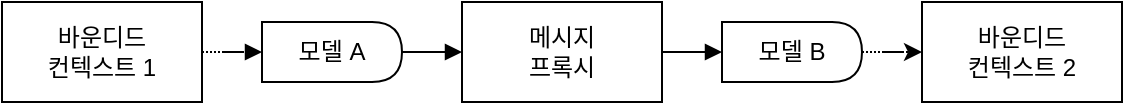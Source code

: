 <mxfile version="26.0.9">
  <diagram name="Page-1" id="9uRWhWa3TAE4Kd7SmpR9">
    <mxGraphModel dx="1114" dy="821" grid="1" gridSize="10" guides="1" tooltips="1" connect="1" arrows="1" fold="1" page="1" pageScale="1" pageWidth="827" pageHeight="1169" math="0" shadow="0">
      <root>
        <mxCell id="0" />
        <mxCell id="1" parent="0" />
        <mxCell id="V4Jv08QTmLxo57Aj__cm-14" style="edgeStyle=orthogonalEdgeStyle;rounded=0;orthogonalLoop=1;jettySize=auto;html=1;entryX=0;entryY=0.5;entryDx=0;entryDy=0;endArrow=block;endFill=1;dashed=1;dashPattern=1 1;" edge="1" parent="1" source="V4Jv08QTmLxo57Aj__cm-3" target="V4Jv08QTmLxo57Aj__cm-12">
          <mxGeometry relative="1" as="geometry" />
        </mxCell>
        <mxCell id="V4Jv08QTmLxo57Aj__cm-3" value="바운디드&lt;div&gt;컨텍스트 1&lt;/div&gt;" style="rounded=0;whiteSpace=wrap;html=1;" vertex="1" parent="1">
          <mxGeometry x="80" y="110" width="100" height="50" as="geometry" />
        </mxCell>
        <mxCell id="V4Jv08QTmLxo57Aj__cm-6" value="바운디드&lt;div&gt;컨텍스트 2&lt;/div&gt;" style="rounded=0;whiteSpace=wrap;html=1;" vertex="1" parent="1">
          <mxGeometry x="540" y="110" width="100" height="50" as="geometry" />
        </mxCell>
        <mxCell id="V4Jv08QTmLxo57Aj__cm-17" style="edgeStyle=orthogonalEdgeStyle;rounded=0;orthogonalLoop=1;jettySize=auto;html=1;entryX=0;entryY=0.5;entryDx=0;entryDy=0;endArrow=block;endFill=1;" edge="1" parent="1" source="V4Jv08QTmLxo57Aj__cm-11" target="V4Jv08QTmLxo57Aj__cm-13">
          <mxGeometry relative="1" as="geometry" />
        </mxCell>
        <mxCell id="V4Jv08QTmLxo57Aj__cm-11" value="메시지&lt;div&gt;프록시&lt;/div&gt;" style="rounded=0;whiteSpace=wrap;html=1;" vertex="1" parent="1">
          <mxGeometry x="310" y="110" width="100" height="50" as="geometry" />
        </mxCell>
        <mxCell id="V4Jv08QTmLxo57Aj__cm-15" style="edgeStyle=orthogonalEdgeStyle;rounded=0;orthogonalLoop=1;jettySize=auto;html=1;entryX=0;entryY=0.5;entryDx=0;entryDy=0;endArrow=block;endFill=1;" edge="1" parent="1" source="V4Jv08QTmLxo57Aj__cm-12" target="V4Jv08QTmLxo57Aj__cm-11">
          <mxGeometry relative="1" as="geometry" />
        </mxCell>
        <mxCell id="V4Jv08QTmLxo57Aj__cm-12" value="모델 A" style="shape=delay;whiteSpace=wrap;html=1;" vertex="1" parent="1">
          <mxGeometry x="210" y="120" width="70" height="30" as="geometry" />
        </mxCell>
        <mxCell id="V4Jv08QTmLxo57Aj__cm-18" style="edgeStyle=orthogonalEdgeStyle;rounded=0;orthogonalLoop=1;jettySize=auto;html=1;entryX=0;entryY=0.5;entryDx=0;entryDy=0;dashed=1;dashPattern=1 1;" edge="1" parent="1" source="V4Jv08QTmLxo57Aj__cm-13" target="V4Jv08QTmLxo57Aj__cm-6">
          <mxGeometry relative="1" as="geometry" />
        </mxCell>
        <mxCell id="V4Jv08QTmLxo57Aj__cm-13" value="모델 B" style="shape=delay;whiteSpace=wrap;html=1;" vertex="1" parent="1">
          <mxGeometry x="440" y="120" width="70" height="30" as="geometry" />
        </mxCell>
      </root>
    </mxGraphModel>
  </diagram>
</mxfile>
